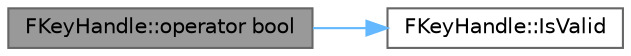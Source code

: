 digraph "FKeyHandle::operator bool"
{
 // INTERACTIVE_SVG=YES
 // LATEX_PDF_SIZE
  bgcolor="transparent";
  edge [fontname=Helvetica,fontsize=10,labelfontname=Helvetica,labelfontsize=10];
  node [fontname=Helvetica,fontsize=10,shape=box,height=0.2,width=0.4];
  rankdir="LR";
  Node1 [id="Node000001",label="FKeyHandle::operator bool",height=0.2,width=0.4,color="gray40", fillcolor="grey60", style="filled", fontcolor="black",tooltip=" "];
  Node1 -> Node2 [id="edge1_Node000001_Node000002",color="steelblue1",style="solid",tooltip=" "];
  Node2 [id="Node000002",label="FKeyHandle::IsValid",height=0.2,width=0.4,color="grey40", fillcolor="white", style="filled",URL="$d8/dbc/structFKeyHandle.html#a54bb81ee7e88a5edd12e8bd2a7fac15c",tooltip=" "];
}
